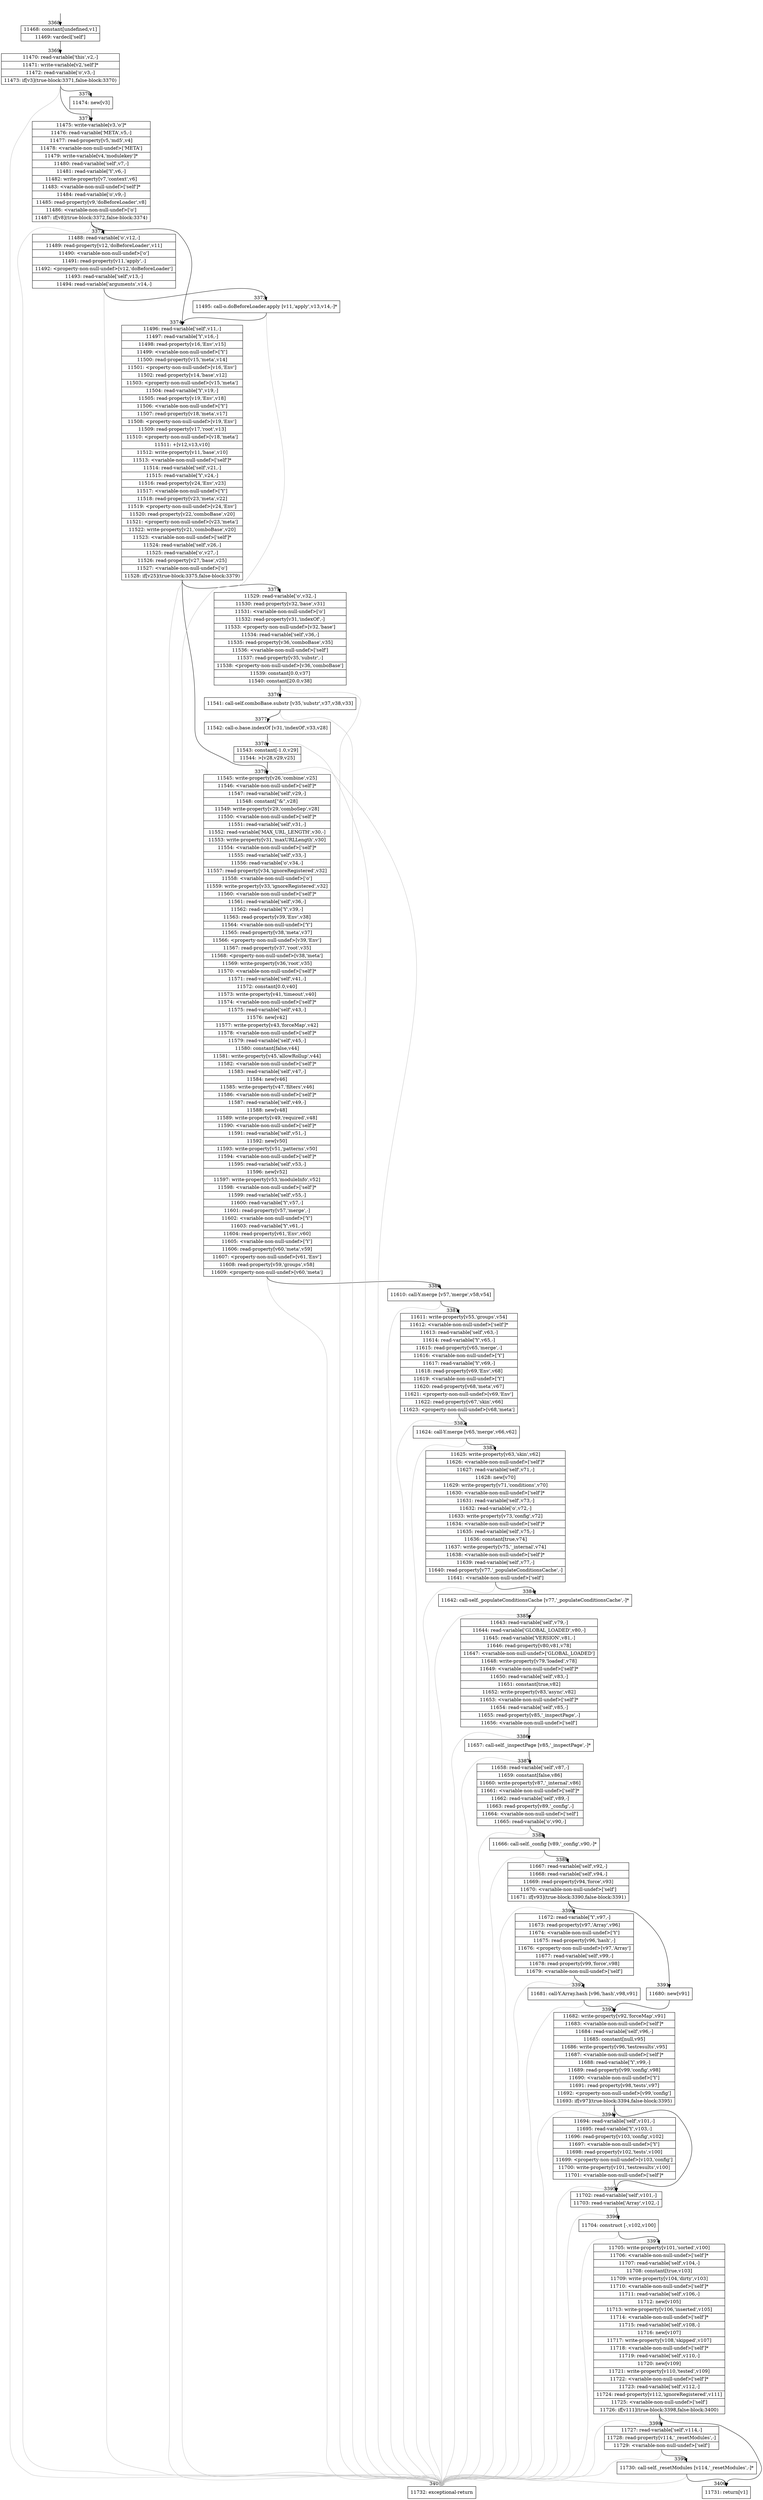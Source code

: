 digraph {
rankdir="TD"
BB_entry180[shape=none,label=""];
BB_entry180 -> BB3368 [tailport=s, headport=n, headlabel="    3368"]
BB3368 [shape=record label="{11468: constant[undefined,v1]|11469: vardecl['self']}" ] 
BB3368 -> BB3369 [tailport=s, headport=n, headlabel="      3369"]
BB3369 [shape=record label="{11470: read-variable['this',v2,-]|11471: write-variable[v2,'self']*|11472: read-variable['o',v3,-]|11473: if[v3](true-block:3371,false-block:3370)}" ] 
BB3369 -> BB3371 [tailport=s, headport=n, headlabel="      3371"]
BB3369 -> BB3370 [tailport=s, headport=n, headlabel="      3370"]
BB3369 -> BB3401 [tailport=s, headport=n, color=gray, headlabel="      3401"]
BB3370 [shape=record label="{11474: new[v3]}" ] 
BB3370 -> BB3371 [tailport=s, headport=n]
BB3371 [shape=record label="{11475: write-variable[v3,'o']*|11476: read-variable['META',v5,-]|11477: read-property[v5,'md5',v4]|11478: \<variable-non-null-undef\>['META']|11479: write-variable[v4,'modulekey']*|11480: read-variable['self',v7,-]|11481: read-variable['Y',v6,-]|11482: write-property[v7,'context',v6]|11483: \<variable-non-null-undef\>['self']*|11484: read-variable['o',v9,-]|11485: read-property[v9,'doBeforeLoader',v8]|11486: \<variable-non-null-undef\>['o']|11487: if[v8](true-block:3372,false-block:3374)}" ] 
BB3371 -> BB3372 [tailport=s, headport=n, headlabel="      3372"]
BB3371 -> BB3374 [tailport=s, headport=n, headlabel="      3374"]
BB3371 -> BB3401 [tailport=s, headport=n, color=gray]
BB3372 [shape=record label="{11488: read-variable['o',v12,-]|11489: read-property[v12,'doBeforeLoader',v11]|11490: \<variable-non-null-undef\>['o']|11491: read-property[v11,'apply',-]|11492: \<property-non-null-undef\>[v12,'doBeforeLoader']|11493: read-variable['self',v13,-]|11494: read-variable['arguments',v14,-]}" ] 
BB3372 -> BB3373 [tailport=s, headport=n, headlabel="      3373"]
BB3372 -> BB3401 [tailport=s, headport=n, color=gray]
BB3373 [shape=record label="{11495: call-o.doBeforeLoader.apply [v11,'apply',v13,v14,-]*}" ] 
BB3373 -> BB3374 [tailport=s, headport=n]
BB3373 -> BB3401 [tailport=s, headport=n, color=gray]
BB3374 [shape=record label="{11496: read-variable['self',v11,-]|11497: read-variable['Y',v16,-]|11498: read-property[v16,'Env',v15]|11499: \<variable-non-null-undef\>['Y']|11500: read-property[v15,'meta',v14]|11501: \<property-non-null-undef\>[v16,'Env']|11502: read-property[v14,'base',v12]|11503: \<property-non-null-undef\>[v15,'meta']|11504: read-variable['Y',v19,-]|11505: read-property[v19,'Env',v18]|11506: \<variable-non-null-undef\>['Y']|11507: read-property[v18,'meta',v17]|11508: \<property-non-null-undef\>[v19,'Env']|11509: read-property[v17,'root',v13]|11510: \<property-non-null-undef\>[v18,'meta']|11511: +[v12,v13,v10]|11512: write-property[v11,'base',v10]|11513: \<variable-non-null-undef\>['self']*|11514: read-variable['self',v21,-]|11515: read-variable['Y',v24,-]|11516: read-property[v24,'Env',v23]|11517: \<variable-non-null-undef\>['Y']|11518: read-property[v23,'meta',v22]|11519: \<property-non-null-undef\>[v24,'Env']|11520: read-property[v22,'comboBase',v20]|11521: \<property-non-null-undef\>[v23,'meta']|11522: write-property[v21,'comboBase',v20]|11523: \<variable-non-null-undef\>['self']*|11524: read-variable['self',v26,-]|11525: read-variable['o',v27,-]|11526: read-property[v27,'base',v25]|11527: \<variable-non-null-undef\>['o']|11528: if[v25](true-block:3375,false-block:3379)}" ] 
BB3374 -> BB3379 [tailport=s, headport=n, headlabel="      3379"]
BB3374 -> BB3375 [tailport=s, headport=n, headlabel="      3375"]
BB3374 -> BB3401 [tailport=s, headport=n, color=gray]
BB3375 [shape=record label="{11529: read-variable['o',v32,-]|11530: read-property[v32,'base',v31]|11531: \<variable-non-null-undef\>['o']|11532: read-property[v31,'indexOf',-]|11533: \<property-non-null-undef\>[v32,'base']|11534: read-variable['self',v36,-]|11535: read-property[v36,'comboBase',v35]|11536: \<variable-non-null-undef\>['self']|11537: read-property[v35,'substr',-]|11538: \<property-non-null-undef\>[v36,'comboBase']|11539: constant[0.0,v37]|11540: constant[20.0,v38]}" ] 
BB3375 -> BB3376 [tailport=s, headport=n, headlabel="      3376"]
BB3375 -> BB3401 [tailport=s, headport=n, color=gray]
BB3376 [shape=record label="{11541: call-self.comboBase.substr [v35,'substr',v37,v38,v33]}" ] 
BB3376 -> BB3377 [tailport=s, headport=n, headlabel="      3377"]
BB3376 -> BB3401 [tailport=s, headport=n, color=gray]
BB3377 [shape=record label="{11542: call-o.base.indexOf [v31,'indexOf',v33,v28]}" ] 
BB3377 -> BB3378 [tailport=s, headport=n, headlabel="      3378"]
BB3377 -> BB3401 [tailport=s, headport=n, color=gray]
BB3378 [shape=record label="{11543: constant[-1.0,v29]|11544: \>[v28,v29,v25]}" ] 
BB3378 -> BB3379 [tailport=s, headport=n]
BB3378 -> BB3401 [tailport=s, headport=n, color=gray]
BB3379 [shape=record label="{11545: write-property[v26,'combine',v25]|11546: \<variable-non-null-undef\>['self']*|11547: read-variable['self',v29,-]|11548: constant[\"&\",v28]|11549: write-property[v29,'comboSep',v28]|11550: \<variable-non-null-undef\>['self']*|11551: read-variable['self',v31,-]|11552: read-variable['MAX_URL_LENGTH',v30,-]|11553: write-property[v31,'maxURLLength',v30]|11554: \<variable-non-null-undef\>['self']*|11555: read-variable['self',v33,-]|11556: read-variable['o',v34,-]|11557: read-property[v34,'ignoreRegistered',v32]|11558: \<variable-non-null-undef\>['o']|11559: write-property[v33,'ignoreRegistered',v32]|11560: \<variable-non-null-undef\>['self']*|11561: read-variable['self',v36,-]|11562: read-variable['Y',v39,-]|11563: read-property[v39,'Env',v38]|11564: \<variable-non-null-undef\>['Y']|11565: read-property[v38,'meta',v37]|11566: \<property-non-null-undef\>[v39,'Env']|11567: read-property[v37,'root',v35]|11568: \<property-non-null-undef\>[v38,'meta']|11569: write-property[v36,'root',v35]|11570: \<variable-non-null-undef\>['self']*|11571: read-variable['self',v41,-]|11572: constant[0.0,v40]|11573: write-property[v41,'timeout',v40]|11574: \<variable-non-null-undef\>['self']*|11575: read-variable['self',v43,-]|11576: new[v42]|11577: write-property[v43,'forceMap',v42]|11578: \<variable-non-null-undef\>['self']*|11579: read-variable['self',v45,-]|11580: constant[false,v44]|11581: write-property[v45,'allowRollup',v44]|11582: \<variable-non-null-undef\>['self']*|11583: read-variable['self',v47,-]|11584: new[v46]|11585: write-property[v47,'filters',v46]|11586: \<variable-non-null-undef\>['self']*|11587: read-variable['self',v49,-]|11588: new[v48]|11589: write-property[v49,'required',v48]|11590: \<variable-non-null-undef\>['self']*|11591: read-variable['self',v51,-]|11592: new[v50]|11593: write-property[v51,'patterns',v50]|11594: \<variable-non-null-undef\>['self']*|11595: read-variable['self',v53,-]|11596: new[v52]|11597: write-property[v53,'moduleInfo',v52]|11598: \<variable-non-null-undef\>['self']*|11599: read-variable['self',v55,-]|11600: read-variable['Y',v57,-]|11601: read-property[v57,'merge',-]|11602: \<variable-non-null-undef\>['Y']|11603: read-variable['Y',v61,-]|11604: read-property[v61,'Env',v60]|11605: \<variable-non-null-undef\>['Y']|11606: read-property[v60,'meta',v59]|11607: \<property-non-null-undef\>[v61,'Env']|11608: read-property[v59,'groups',v58]|11609: \<property-non-null-undef\>[v60,'meta']}" ] 
BB3379 -> BB3380 [tailport=s, headport=n, headlabel="      3380"]
BB3379 -> BB3401 [tailport=s, headport=n, color=gray]
BB3380 [shape=record label="{11610: call-Y.merge [v57,'merge',v58,v54]}" ] 
BB3380 -> BB3381 [tailport=s, headport=n, headlabel="      3381"]
BB3380 -> BB3401 [tailport=s, headport=n, color=gray]
BB3381 [shape=record label="{11611: write-property[v55,'groups',v54]|11612: \<variable-non-null-undef\>['self']*|11613: read-variable['self',v63,-]|11614: read-variable['Y',v65,-]|11615: read-property[v65,'merge',-]|11616: \<variable-non-null-undef\>['Y']|11617: read-variable['Y',v69,-]|11618: read-property[v69,'Env',v68]|11619: \<variable-non-null-undef\>['Y']|11620: read-property[v68,'meta',v67]|11621: \<property-non-null-undef\>[v69,'Env']|11622: read-property[v67,'skin',v66]|11623: \<property-non-null-undef\>[v68,'meta']}" ] 
BB3381 -> BB3382 [tailport=s, headport=n, headlabel="      3382"]
BB3381 -> BB3401 [tailport=s, headport=n, color=gray]
BB3382 [shape=record label="{11624: call-Y.merge [v65,'merge',v66,v62]}" ] 
BB3382 -> BB3383 [tailport=s, headport=n, headlabel="      3383"]
BB3382 -> BB3401 [tailport=s, headport=n, color=gray]
BB3383 [shape=record label="{11625: write-property[v63,'skin',v62]|11626: \<variable-non-null-undef\>['self']*|11627: read-variable['self',v71,-]|11628: new[v70]|11629: write-property[v71,'conditions',v70]|11630: \<variable-non-null-undef\>['self']*|11631: read-variable['self',v73,-]|11632: read-variable['o',v72,-]|11633: write-property[v73,'config',v72]|11634: \<variable-non-null-undef\>['self']*|11635: read-variable['self',v75,-]|11636: constant[true,v74]|11637: write-property[v75,'_internal',v74]|11638: \<variable-non-null-undef\>['self']*|11639: read-variable['self',v77,-]|11640: read-property[v77,'_populateConditionsCache',-]|11641: \<variable-non-null-undef\>['self']}" ] 
BB3383 -> BB3384 [tailport=s, headport=n, headlabel="      3384"]
BB3383 -> BB3401 [tailport=s, headport=n, color=gray]
BB3384 [shape=record label="{11642: call-self._populateConditionsCache [v77,'_populateConditionsCache',-]*}" ] 
BB3384 -> BB3385 [tailport=s, headport=n, headlabel="      3385"]
BB3384 -> BB3401 [tailport=s, headport=n, color=gray]
BB3385 [shape=record label="{11643: read-variable['self',v79,-]|11644: read-variable['GLOBAL_LOADED',v80,-]|11645: read-variable['VERSION',v81,-]|11646: read-property[v80,v81,v78]|11647: \<variable-non-null-undef\>['GLOBAL_LOADED']|11648: write-property[v79,'loaded',v78]|11649: \<variable-non-null-undef\>['self']*|11650: read-variable['self',v83,-]|11651: constant[true,v82]|11652: write-property[v83,'async',v82]|11653: \<variable-non-null-undef\>['self']*|11654: read-variable['self',v85,-]|11655: read-property[v85,'_inspectPage',-]|11656: \<variable-non-null-undef\>['self']}" ] 
BB3385 -> BB3386 [tailport=s, headport=n, headlabel="      3386"]
BB3385 -> BB3401 [tailport=s, headport=n, color=gray]
BB3386 [shape=record label="{11657: call-self._inspectPage [v85,'_inspectPage',-]*}" ] 
BB3386 -> BB3387 [tailport=s, headport=n, headlabel="      3387"]
BB3386 -> BB3401 [tailport=s, headport=n, color=gray]
BB3387 [shape=record label="{11658: read-variable['self',v87,-]|11659: constant[false,v86]|11660: write-property[v87,'_internal',v86]|11661: \<variable-non-null-undef\>['self']*|11662: read-variable['self',v89,-]|11663: read-property[v89,'_config',-]|11664: \<variable-non-null-undef\>['self']|11665: read-variable['o',v90,-]}" ] 
BB3387 -> BB3388 [tailport=s, headport=n, headlabel="      3388"]
BB3387 -> BB3401 [tailport=s, headport=n, color=gray]
BB3388 [shape=record label="{11666: call-self._config [v89,'_config',v90,-]*}" ] 
BB3388 -> BB3389 [tailport=s, headport=n, headlabel="      3389"]
BB3388 -> BB3401 [tailport=s, headport=n, color=gray]
BB3389 [shape=record label="{11667: read-variable['self',v92,-]|11668: read-variable['self',v94,-]|11669: read-property[v94,'force',v93]|11670: \<variable-non-null-undef\>['self']|11671: if[v93](true-block:3390,false-block:3391)}" ] 
BB3389 -> BB3390 [tailport=s, headport=n, headlabel="      3390"]
BB3389 -> BB3391 [tailport=s, headport=n, headlabel="      3391"]
BB3389 -> BB3401 [tailport=s, headport=n, color=gray]
BB3390 [shape=record label="{11672: read-variable['Y',v97,-]|11673: read-property[v97,'Array',v96]|11674: \<variable-non-null-undef\>['Y']|11675: read-property[v96,'hash',-]|11676: \<property-non-null-undef\>[v97,'Array']|11677: read-variable['self',v99,-]|11678: read-property[v99,'force',v98]|11679: \<variable-non-null-undef\>['self']}" ] 
BB3390 -> BB3392 [tailport=s, headport=n, headlabel="      3392"]
BB3390 -> BB3401 [tailport=s, headport=n, color=gray]
BB3391 [shape=record label="{11680: new[v91]}" ] 
BB3391 -> BB3393 [tailport=s, headport=n, headlabel="      3393"]
BB3392 [shape=record label="{11681: call-Y.Array.hash [v96,'hash',v98,v91]}" ] 
BB3392 -> BB3393 [tailport=s, headport=n]
BB3392 -> BB3401 [tailport=s, headport=n, color=gray]
BB3393 [shape=record label="{11682: write-property[v92,'forceMap',v91]|11683: \<variable-non-null-undef\>['self']*|11684: read-variable['self',v96,-]|11685: constant[null,v95]|11686: write-property[v96,'testresults',v95]|11687: \<variable-non-null-undef\>['self']*|11688: read-variable['Y',v99,-]|11689: read-property[v99,'config',v98]|11690: \<variable-non-null-undef\>['Y']|11691: read-property[v98,'tests',v97]|11692: \<property-non-null-undef\>[v99,'config']|11693: if[v97](true-block:3394,false-block:3395)}" ] 
BB3393 -> BB3394 [tailport=s, headport=n, headlabel="      3394"]
BB3393 -> BB3395 [tailport=s, headport=n, headlabel="      3395"]
BB3393 -> BB3401 [tailport=s, headport=n, color=gray]
BB3394 [shape=record label="{11694: read-variable['self',v101,-]|11695: read-variable['Y',v103,-]|11696: read-property[v103,'config',v102]|11697: \<variable-non-null-undef\>['Y']|11698: read-property[v102,'tests',v100]|11699: \<property-non-null-undef\>[v103,'config']|11700: write-property[v101,'testresults',v100]|11701: \<variable-non-null-undef\>['self']*}" ] 
BB3394 -> BB3395 [tailport=s, headport=n]
BB3394 -> BB3401 [tailport=s, headport=n, color=gray]
BB3395 [shape=record label="{11702: read-variable['self',v101,-]|11703: read-variable['Array',v102,-]}" ] 
BB3395 -> BB3396 [tailport=s, headport=n, headlabel="      3396"]
BB3395 -> BB3401 [tailport=s, headport=n, color=gray]
BB3396 [shape=record label="{11704: construct [-,v102,v100]}" ] 
BB3396 -> BB3397 [tailport=s, headport=n, headlabel="      3397"]
BB3396 -> BB3401 [tailport=s, headport=n, color=gray]
BB3397 [shape=record label="{11705: write-property[v101,'sorted',v100]|11706: \<variable-non-null-undef\>['self']*|11707: read-variable['self',v104,-]|11708: constant[true,v103]|11709: write-property[v104,'dirty',v103]|11710: \<variable-non-null-undef\>['self']*|11711: read-variable['self',v106,-]|11712: new[v105]|11713: write-property[v106,'inserted',v105]|11714: \<variable-non-null-undef\>['self']*|11715: read-variable['self',v108,-]|11716: new[v107]|11717: write-property[v108,'skipped',v107]|11718: \<variable-non-null-undef\>['self']*|11719: read-variable['self',v110,-]|11720: new[v109]|11721: write-property[v110,'tested',v109]|11722: \<variable-non-null-undef\>['self']*|11723: read-variable['self',v112,-]|11724: read-property[v112,'ignoreRegistered',v111]|11725: \<variable-non-null-undef\>['self']|11726: if[v111](true-block:3398,false-block:3400)}" ] 
BB3397 -> BB3398 [tailport=s, headport=n, headlabel="      3398"]
BB3397 -> BB3400 [tailport=s, headport=n, headlabel="      3400"]
BB3397 -> BB3401 [tailport=s, headport=n, color=gray]
BB3398 [shape=record label="{11727: read-variable['self',v114,-]|11728: read-property[v114,'_resetModules',-]|11729: \<variable-non-null-undef\>['self']}" ] 
BB3398 -> BB3399 [tailport=s, headport=n, headlabel="      3399"]
BB3398 -> BB3401 [tailport=s, headport=n, color=gray]
BB3399 [shape=record label="{11730: call-self._resetModules [v114,'_resetModules',-]*}" ] 
BB3399 -> BB3400 [tailport=s, headport=n]
BB3399 -> BB3401 [tailport=s, headport=n, color=gray]
BB3400 [shape=record label="{11731: return[v1]}" ] 
BB3401 [shape=record label="{11732: exceptional-return}" ] 
//#$~ 6168
}
